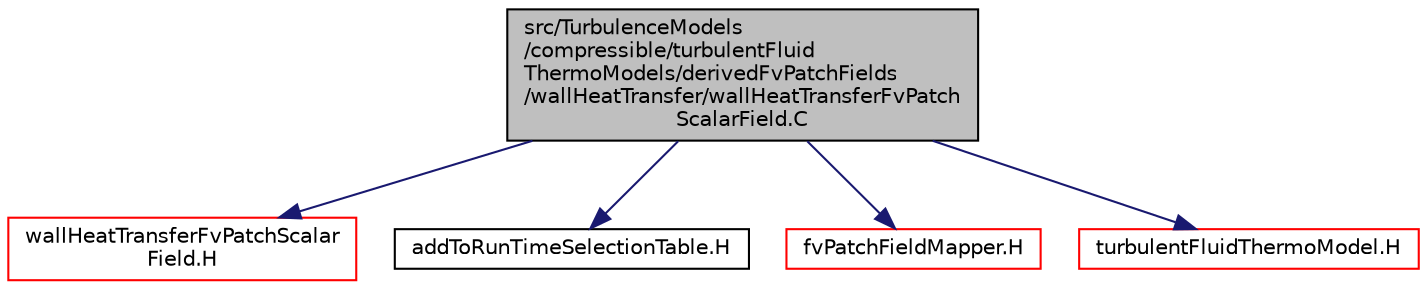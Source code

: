digraph "src/TurbulenceModels/compressible/turbulentFluidThermoModels/derivedFvPatchFields/wallHeatTransfer/wallHeatTransferFvPatchScalarField.C"
{
  bgcolor="transparent";
  edge [fontname="Helvetica",fontsize="10",labelfontname="Helvetica",labelfontsize="10"];
  node [fontname="Helvetica",fontsize="10",shape=record];
  Node0 [label="src/TurbulenceModels\l/compressible/turbulentFluid\lThermoModels/derivedFvPatchFields\l/wallHeatTransfer/wallHeatTransferFvPatch\lScalarField.C",height=0.2,width=0.4,color="black", fillcolor="grey75", style="filled", fontcolor="black"];
  Node0 -> Node1 [color="midnightblue",fontsize="10",style="solid",fontname="Helvetica"];
  Node1 [label="wallHeatTransferFvPatchScalar\lField.H",height=0.2,width=0.4,color="red",URL="$a17663.html"];
  Node0 -> Node207 [color="midnightblue",fontsize="10",style="solid",fontname="Helvetica"];
  Node207 [label="addToRunTimeSelectionTable.H",height=0.2,width=0.4,color="black",URL="$a09989.html",tooltip="Macros for easy insertion into run-time selection tables. "];
  Node0 -> Node208 [color="midnightblue",fontsize="10",style="solid",fontname="Helvetica"];
  Node208 [label="fvPatchFieldMapper.H",height=0.2,width=0.4,color="red",URL="$a02630.html"];
  Node0 -> Node209 [color="midnightblue",fontsize="10",style="solid",fontname="Helvetica"];
  Node209 [label="turbulentFluidThermoModel.H",height=0.2,width=0.4,color="red",URL="$a17672.html"];
}

